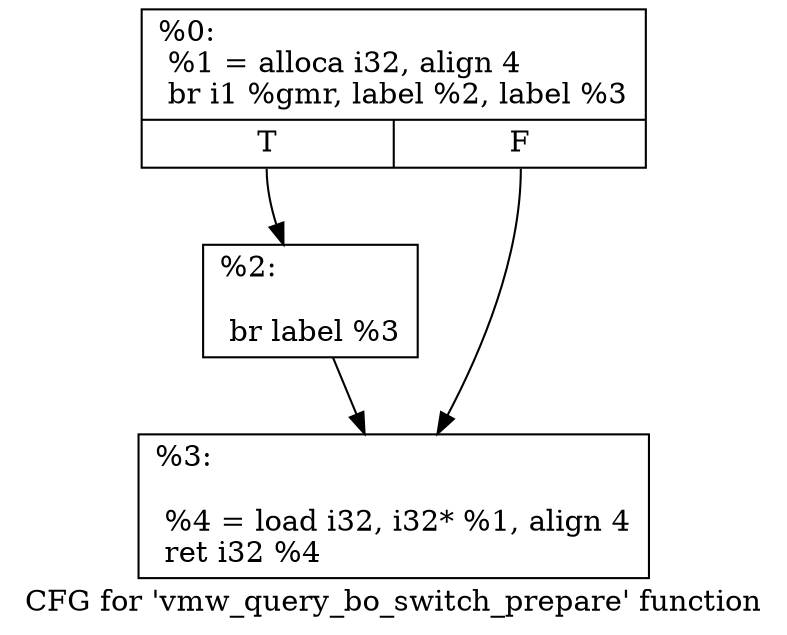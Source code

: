 digraph "CFG for 'vmw_query_bo_switch_prepare' function" {
	label="CFG for 'vmw_query_bo_switch_prepare' function";

	Node0xb4e5e0 [shape=record,label="{%0:\l  %1 = alloca i32, align 4\l  br i1 %gmr, label %2, label %3\l|{<s0>T|<s1>F}}"];
	Node0xb4e5e0:s0 -> Node0xb4e630;
	Node0xb4e5e0:s1 -> Node0xb4e680;
	Node0xb4e630 [shape=record,label="{%2:\l\l  br label %3\l}"];
	Node0xb4e630 -> Node0xb4e680;
	Node0xb4e680 [shape=record,label="{%3:\l\l  %4 = load i32, i32* %1, align 4\l  ret i32 %4\l}"];
}
